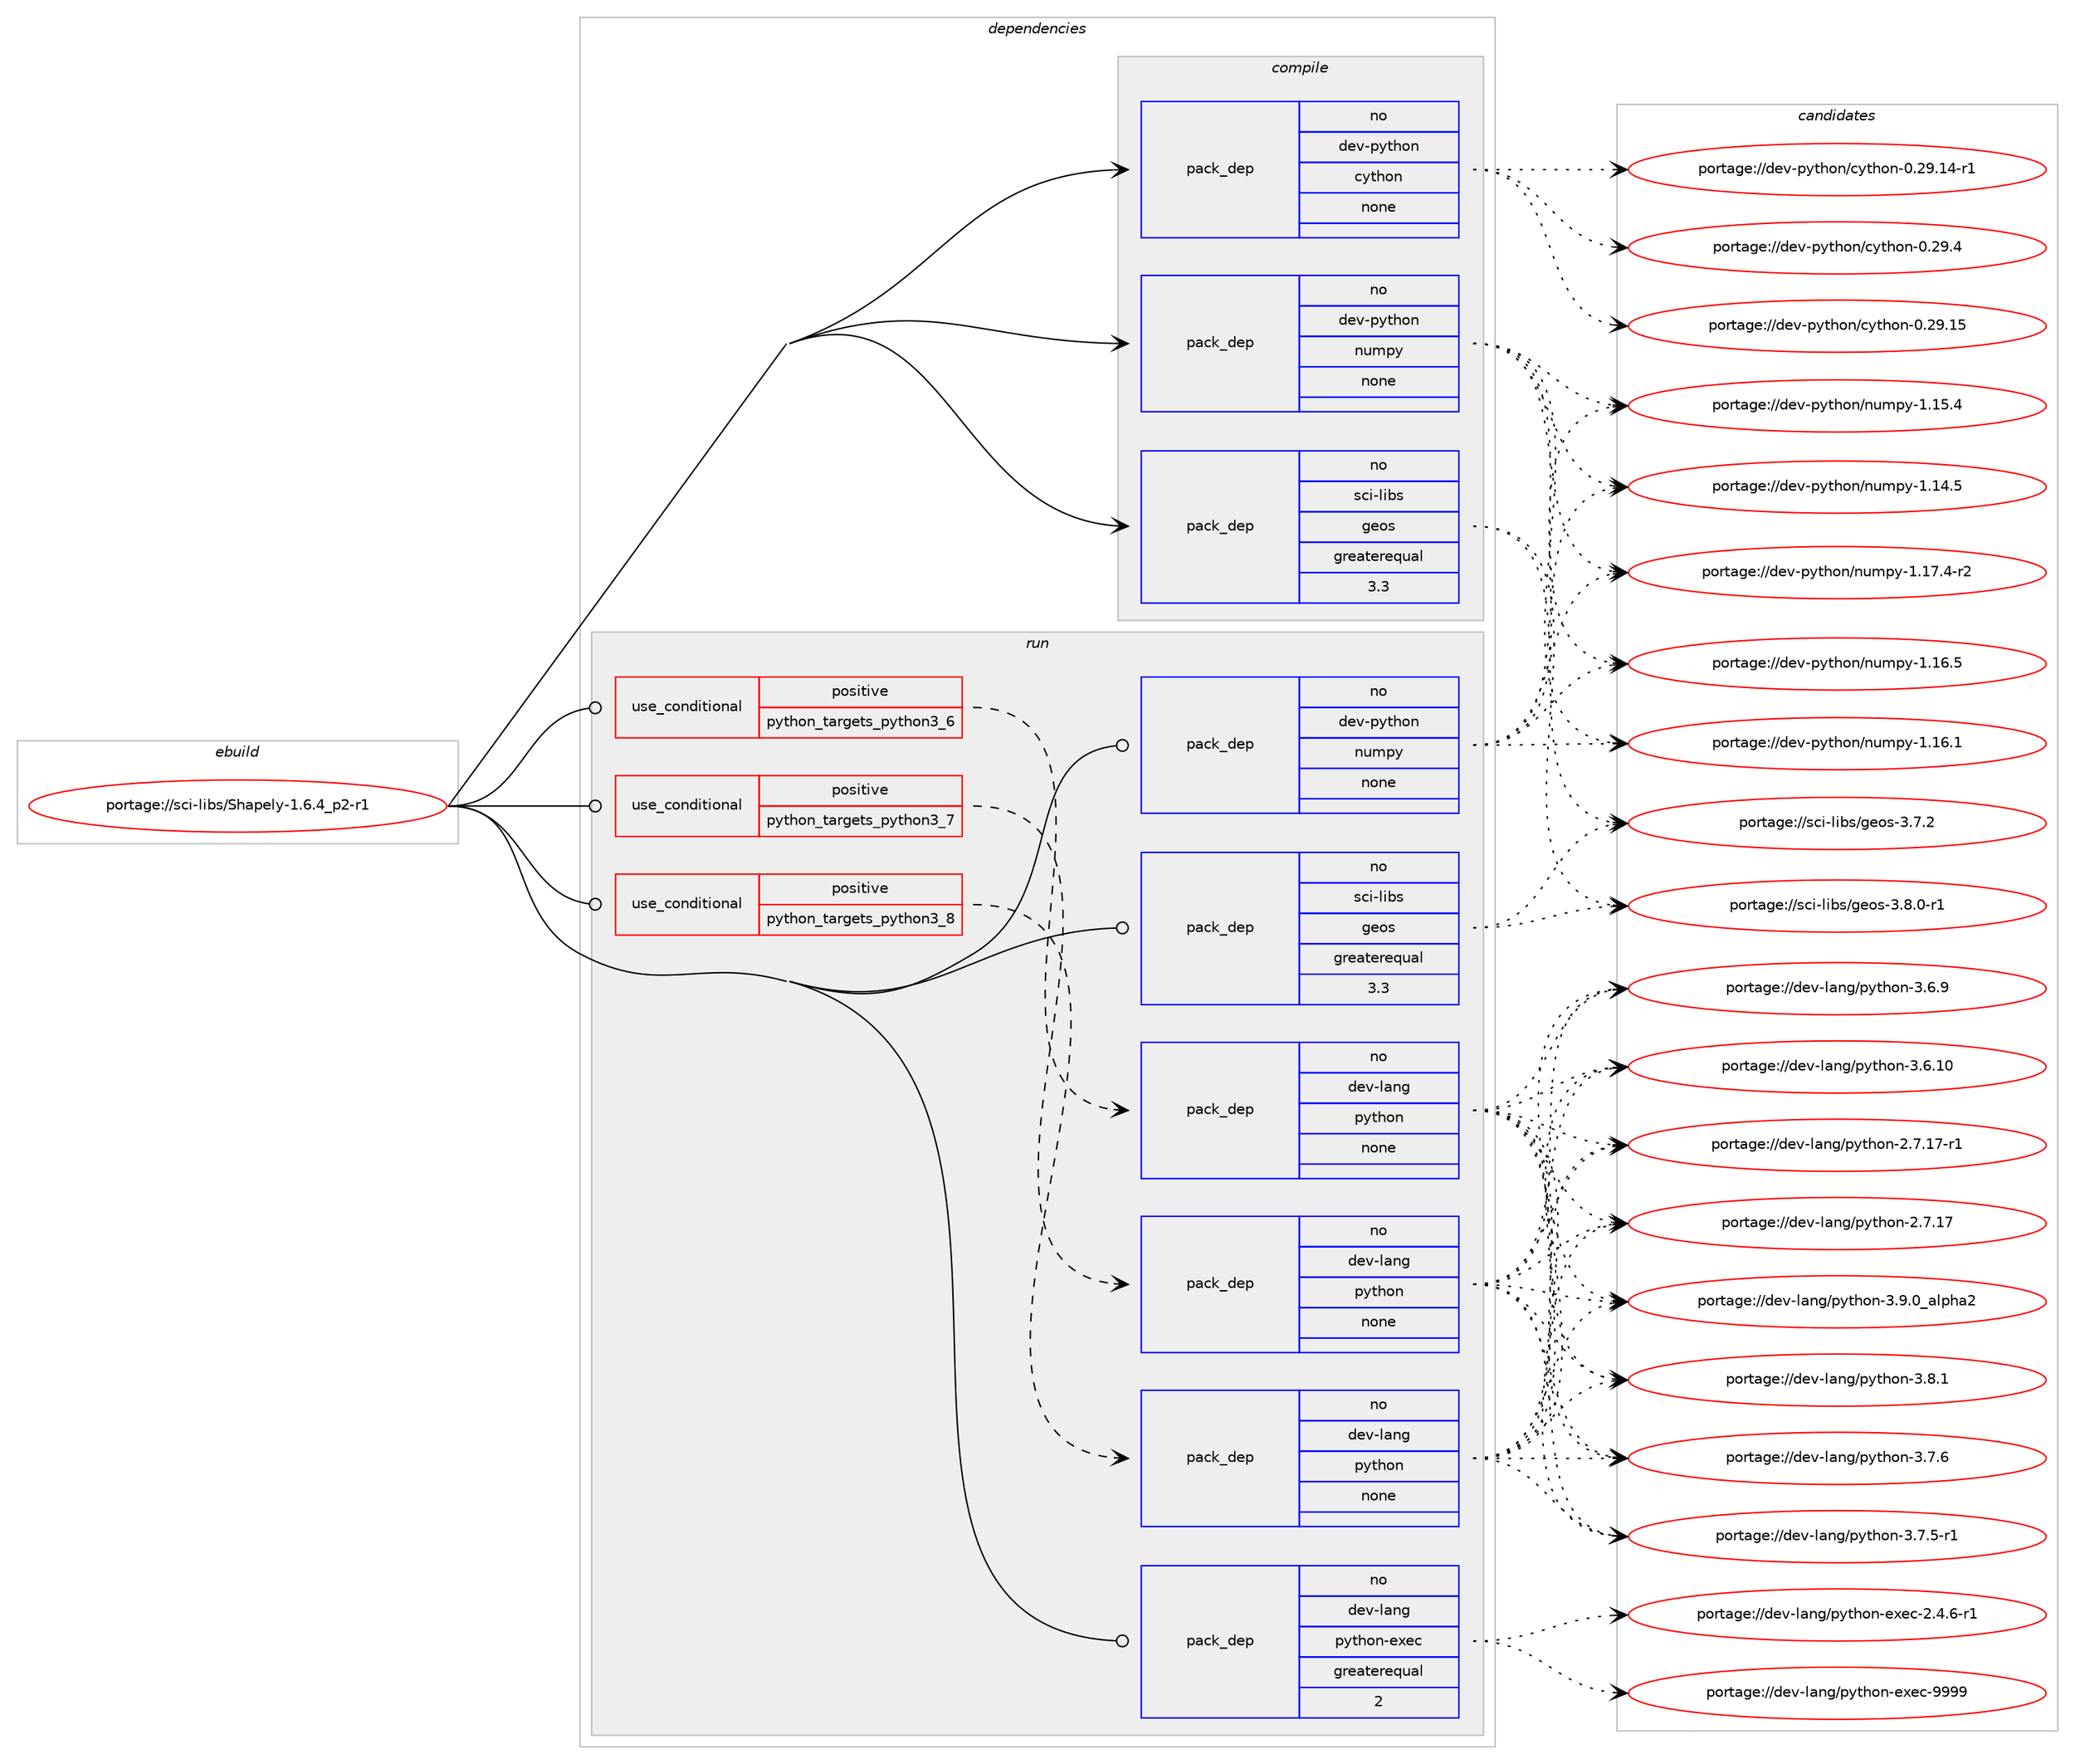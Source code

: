 digraph prolog {

# *************
# Graph options
# *************

newrank=true;
concentrate=true;
compound=true;
graph [rankdir=LR,fontname=Helvetica,fontsize=10,ranksep=1.5];#, ranksep=2.5, nodesep=0.2];
edge  [arrowhead=vee];
node  [fontname=Helvetica,fontsize=10];

# **********
# The ebuild
# **********

subgraph cluster_leftcol {
color=gray;
rank=same;
label=<<i>ebuild</i>>;
id [label="portage://sci-libs/Shapely-1.6.4_p2-r1", color=red, width=4, href="../sci-libs/Shapely-1.6.4_p2-r1.svg"];
}

# ****************
# The dependencies
# ****************

subgraph cluster_midcol {
color=gray;
label=<<i>dependencies</i>>;
subgraph cluster_compile {
fillcolor="#eeeeee";
style=filled;
label=<<i>compile</i>>;
subgraph pack72906 {
dependency93611 [label=<<TABLE BORDER="0" CELLBORDER="1" CELLSPACING="0" CELLPADDING="4" WIDTH="220"><TR><TD ROWSPAN="6" CELLPADDING="30">pack_dep</TD></TR><TR><TD WIDTH="110">no</TD></TR><TR><TD>dev-python</TD></TR><TR><TD>cython</TD></TR><TR><TD>none</TD></TR><TR><TD></TD></TR></TABLE>>, shape=none, color=blue];
}
id:e -> dependency93611:w [weight=20,style="solid",arrowhead="vee"];
subgraph pack72907 {
dependency93612 [label=<<TABLE BORDER="0" CELLBORDER="1" CELLSPACING="0" CELLPADDING="4" WIDTH="220"><TR><TD ROWSPAN="6" CELLPADDING="30">pack_dep</TD></TR><TR><TD WIDTH="110">no</TD></TR><TR><TD>dev-python</TD></TR><TR><TD>numpy</TD></TR><TR><TD>none</TD></TR><TR><TD></TD></TR></TABLE>>, shape=none, color=blue];
}
id:e -> dependency93612:w [weight=20,style="solid",arrowhead="vee"];
subgraph pack72908 {
dependency93613 [label=<<TABLE BORDER="0" CELLBORDER="1" CELLSPACING="0" CELLPADDING="4" WIDTH="220"><TR><TD ROWSPAN="6" CELLPADDING="30">pack_dep</TD></TR><TR><TD WIDTH="110">no</TD></TR><TR><TD>sci-libs</TD></TR><TR><TD>geos</TD></TR><TR><TD>greaterequal</TD></TR><TR><TD>3.3</TD></TR></TABLE>>, shape=none, color=blue];
}
id:e -> dependency93613:w [weight=20,style="solid",arrowhead="vee"];
}
subgraph cluster_compileandrun {
fillcolor="#eeeeee";
style=filled;
label=<<i>compile and run</i>>;
}
subgraph cluster_run {
fillcolor="#eeeeee";
style=filled;
label=<<i>run</i>>;
subgraph cond19121 {
dependency93614 [label=<<TABLE BORDER="0" CELLBORDER="1" CELLSPACING="0" CELLPADDING="4"><TR><TD ROWSPAN="3" CELLPADDING="10">use_conditional</TD></TR><TR><TD>positive</TD></TR><TR><TD>python_targets_python3_6</TD></TR></TABLE>>, shape=none, color=red];
subgraph pack72909 {
dependency93615 [label=<<TABLE BORDER="0" CELLBORDER="1" CELLSPACING="0" CELLPADDING="4" WIDTH="220"><TR><TD ROWSPAN="6" CELLPADDING="30">pack_dep</TD></TR><TR><TD WIDTH="110">no</TD></TR><TR><TD>dev-lang</TD></TR><TR><TD>python</TD></TR><TR><TD>none</TD></TR><TR><TD></TD></TR></TABLE>>, shape=none, color=blue];
}
dependency93614:e -> dependency93615:w [weight=20,style="dashed",arrowhead="vee"];
}
id:e -> dependency93614:w [weight=20,style="solid",arrowhead="odot"];
subgraph cond19122 {
dependency93616 [label=<<TABLE BORDER="0" CELLBORDER="1" CELLSPACING="0" CELLPADDING="4"><TR><TD ROWSPAN="3" CELLPADDING="10">use_conditional</TD></TR><TR><TD>positive</TD></TR><TR><TD>python_targets_python3_7</TD></TR></TABLE>>, shape=none, color=red];
subgraph pack72910 {
dependency93617 [label=<<TABLE BORDER="0" CELLBORDER="1" CELLSPACING="0" CELLPADDING="4" WIDTH="220"><TR><TD ROWSPAN="6" CELLPADDING="30">pack_dep</TD></TR><TR><TD WIDTH="110">no</TD></TR><TR><TD>dev-lang</TD></TR><TR><TD>python</TD></TR><TR><TD>none</TD></TR><TR><TD></TD></TR></TABLE>>, shape=none, color=blue];
}
dependency93616:e -> dependency93617:w [weight=20,style="dashed",arrowhead="vee"];
}
id:e -> dependency93616:w [weight=20,style="solid",arrowhead="odot"];
subgraph cond19123 {
dependency93618 [label=<<TABLE BORDER="0" CELLBORDER="1" CELLSPACING="0" CELLPADDING="4"><TR><TD ROWSPAN="3" CELLPADDING="10">use_conditional</TD></TR><TR><TD>positive</TD></TR><TR><TD>python_targets_python3_8</TD></TR></TABLE>>, shape=none, color=red];
subgraph pack72911 {
dependency93619 [label=<<TABLE BORDER="0" CELLBORDER="1" CELLSPACING="0" CELLPADDING="4" WIDTH="220"><TR><TD ROWSPAN="6" CELLPADDING="30">pack_dep</TD></TR><TR><TD WIDTH="110">no</TD></TR><TR><TD>dev-lang</TD></TR><TR><TD>python</TD></TR><TR><TD>none</TD></TR><TR><TD></TD></TR></TABLE>>, shape=none, color=blue];
}
dependency93618:e -> dependency93619:w [weight=20,style="dashed",arrowhead="vee"];
}
id:e -> dependency93618:w [weight=20,style="solid",arrowhead="odot"];
subgraph pack72912 {
dependency93620 [label=<<TABLE BORDER="0" CELLBORDER="1" CELLSPACING="0" CELLPADDING="4" WIDTH="220"><TR><TD ROWSPAN="6" CELLPADDING="30">pack_dep</TD></TR><TR><TD WIDTH="110">no</TD></TR><TR><TD>dev-lang</TD></TR><TR><TD>python-exec</TD></TR><TR><TD>greaterequal</TD></TR><TR><TD>2</TD></TR></TABLE>>, shape=none, color=blue];
}
id:e -> dependency93620:w [weight=20,style="solid",arrowhead="odot"];
subgraph pack72913 {
dependency93621 [label=<<TABLE BORDER="0" CELLBORDER="1" CELLSPACING="0" CELLPADDING="4" WIDTH="220"><TR><TD ROWSPAN="6" CELLPADDING="30">pack_dep</TD></TR><TR><TD WIDTH="110">no</TD></TR><TR><TD>dev-python</TD></TR><TR><TD>numpy</TD></TR><TR><TD>none</TD></TR><TR><TD></TD></TR></TABLE>>, shape=none, color=blue];
}
id:e -> dependency93621:w [weight=20,style="solid",arrowhead="odot"];
subgraph pack72914 {
dependency93622 [label=<<TABLE BORDER="0" CELLBORDER="1" CELLSPACING="0" CELLPADDING="4" WIDTH="220"><TR><TD ROWSPAN="6" CELLPADDING="30">pack_dep</TD></TR><TR><TD WIDTH="110">no</TD></TR><TR><TD>sci-libs</TD></TR><TR><TD>geos</TD></TR><TR><TD>greaterequal</TD></TR><TR><TD>3.3</TD></TR></TABLE>>, shape=none, color=blue];
}
id:e -> dependency93622:w [weight=20,style="solid",arrowhead="odot"];
}
}

# **************
# The candidates
# **************

subgraph cluster_choices {
rank=same;
color=gray;
label=<<i>candidates</i>>;

subgraph choice72906 {
color=black;
nodesep=1;
choice10010111845112121116104111110479912111610411111045484650574652 [label="portage://dev-python/cython-0.29.4", color=red, width=4,href="../dev-python/cython-0.29.4.svg"];
choice1001011184511212111610411111047991211161041111104548465057464953 [label="portage://dev-python/cython-0.29.15", color=red, width=4,href="../dev-python/cython-0.29.15.svg"];
choice10010111845112121116104111110479912111610411111045484650574649524511449 [label="portage://dev-python/cython-0.29.14-r1", color=red, width=4,href="../dev-python/cython-0.29.14-r1.svg"];
dependency93611:e -> choice10010111845112121116104111110479912111610411111045484650574652:w [style=dotted,weight="100"];
dependency93611:e -> choice1001011184511212111610411111047991211161041111104548465057464953:w [style=dotted,weight="100"];
dependency93611:e -> choice10010111845112121116104111110479912111610411111045484650574649524511449:w [style=dotted,weight="100"];
}
subgraph choice72907 {
color=black;
nodesep=1;
choice1001011184511212111610411111047110117109112121454946495546524511450 [label="portage://dev-python/numpy-1.17.4-r2", color=red, width=4,href="../dev-python/numpy-1.17.4-r2.svg"];
choice100101118451121211161041111104711011710911212145494649544653 [label="portage://dev-python/numpy-1.16.5", color=red, width=4,href="../dev-python/numpy-1.16.5.svg"];
choice100101118451121211161041111104711011710911212145494649544649 [label="portage://dev-python/numpy-1.16.1", color=red, width=4,href="../dev-python/numpy-1.16.1.svg"];
choice100101118451121211161041111104711011710911212145494649534652 [label="portage://dev-python/numpy-1.15.4", color=red, width=4,href="../dev-python/numpy-1.15.4.svg"];
choice100101118451121211161041111104711011710911212145494649524653 [label="portage://dev-python/numpy-1.14.5", color=red, width=4,href="../dev-python/numpy-1.14.5.svg"];
dependency93612:e -> choice1001011184511212111610411111047110117109112121454946495546524511450:w [style=dotted,weight="100"];
dependency93612:e -> choice100101118451121211161041111104711011710911212145494649544653:w [style=dotted,weight="100"];
dependency93612:e -> choice100101118451121211161041111104711011710911212145494649544649:w [style=dotted,weight="100"];
dependency93612:e -> choice100101118451121211161041111104711011710911212145494649534652:w [style=dotted,weight="100"];
dependency93612:e -> choice100101118451121211161041111104711011710911212145494649524653:w [style=dotted,weight="100"];
}
subgraph choice72908 {
color=black;
nodesep=1;
choice115991054510810598115471031011111154551465646484511449 [label="portage://sci-libs/geos-3.8.0-r1", color=red, width=4,href="../sci-libs/geos-3.8.0-r1.svg"];
choice11599105451081059811547103101111115455146554650 [label="portage://sci-libs/geos-3.7.2", color=red, width=4,href="../sci-libs/geos-3.7.2.svg"];
dependency93613:e -> choice115991054510810598115471031011111154551465646484511449:w [style=dotted,weight="100"];
dependency93613:e -> choice11599105451081059811547103101111115455146554650:w [style=dotted,weight="100"];
}
subgraph choice72909 {
color=black;
nodesep=1;
choice10010111845108971101034711212111610411111045514657464895971081121049750 [label="portage://dev-lang/python-3.9.0_alpha2", color=red, width=4,href="../dev-lang/python-3.9.0_alpha2.svg"];
choice100101118451089711010347112121116104111110455146564649 [label="portage://dev-lang/python-3.8.1", color=red, width=4,href="../dev-lang/python-3.8.1.svg"];
choice100101118451089711010347112121116104111110455146554654 [label="portage://dev-lang/python-3.7.6", color=red, width=4,href="../dev-lang/python-3.7.6.svg"];
choice1001011184510897110103471121211161041111104551465546534511449 [label="portage://dev-lang/python-3.7.5-r1", color=red, width=4,href="../dev-lang/python-3.7.5-r1.svg"];
choice100101118451089711010347112121116104111110455146544657 [label="portage://dev-lang/python-3.6.9", color=red, width=4,href="../dev-lang/python-3.6.9.svg"];
choice10010111845108971101034711212111610411111045514654464948 [label="portage://dev-lang/python-3.6.10", color=red, width=4,href="../dev-lang/python-3.6.10.svg"];
choice100101118451089711010347112121116104111110455046554649554511449 [label="portage://dev-lang/python-2.7.17-r1", color=red, width=4,href="../dev-lang/python-2.7.17-r1.svg"];
choice10010111845108971101034711212111610411111045504655464955 [label="portage://dev-lang/python-2.7.17", color=red, width=4,href="../dev-lang/python-2.7.17.svg"];
dependency93615:e -> choice10010111845108971101034711212111610411111045514657464895971081121049750:w [style=dotted,weight="100"];
dependency93615:e -> choice100101118451089711010347112121116104111110455146564649:w [style=dotted,weight="100"];
dependency93615:e -> choice100101118451089711010347112121116104111110455146554654:w [style=dotted,weight="100"];
dependency93615:e -> choice1001011184510897110103471121211161041111104551465546534511449:w [style=dotted,weight="100"];
dependency93615:e -> choice100101118451089711010347112121116104111110455146544657:w [style=dotted,weight="100"];
dependency93615:e -> choice10010111845108971101034711212111610411111045514654464948:w [style=dotted,weight="100"];
dependency93615:e -> choice100101118451089711010347112121116104111110455046554649554511449:w [style=dotted,weight="100"];
dependency93615:e -> choice10010111845108971101034711212111610411111045504655464955:w [style=dotted,weight="100"];
}
subgraph choice72910 {
color=black;
nodesep=1;
choice10010111845108971101034711212111610411111045514657464895971081121049750 [label="portage://dev-lang/python-3.9.0_alpha2", color=red, width=4,href="../dev-lang/python-3.9.0_alpha2.svg"];
choice100101118451089711010347112121116104111110455146564649 [label="portage://dev-lang/python-3.8.1", color=red, width=4,href="../dev-lang/python-3.8.1.svg"];
choice100101118451089711010347112121116104111110455146554654 [label="portage://dev-lang/python-3.7.6", color=red, width=4,href="../dev-lang/python-3.7.6.svg"];
choice1001011184510897110103471121211161041111104551465546534511449 [label="portage://dev-lang/python-3.7.5-r1", color=red, width=4,href="../dev-lang/python-3.7.5-r1.svg"];
choice100101118451089711010347112121116104111110455146544657 [label="portage://dev-lang/python-3.6.9", color=red, width=4,href="../dev-lang/python-3.6.9.svg"];
choice10010111845108971101034711212111610411111045514654464948 [label="portage://dev-lang/python-3.6.10", color=red, width=4,href="../dev-lang/python-3.6.10.svg"];
choice100101118451089711010347112121116104111110455046554649554511449 [label="portage://dev-lang/python-2.7.17-r1", color=red, width=4,href="../dev-lang/python-2.7.17-r1.svg"];
choice10010111845108971101034711212111610411111045504655464955 [label="portage://dev-lang/python-2.7.17", color=red, width=4,href="../dev-lang/python-2.7.17.svg"];
dependency93617:e -> choice10010111845108971101034711212111610411111045514657464895971081121049750:w [style=dotted,weight="100"];
dependency93617:e -> choice100101118451089711010347112121116104111110455146564649:w [style=dotted,weight="100"];
dependency93617:e -> choice100101118451089711010347112121116104111110455146554654:w [style=dotted,weight="100"];
dependency93617:e -> choice1001011184510897110103471121211161041111104551465546534511449:w [style=dotted,weight="100"];
dependency93617:e -> choice100101118451089711010347112121116104111110455146544657:w [style=dotted,weight="100"];
dependency93617:e -> choice10010111845108971101034711212111610411111045514654464948:w [style=dotted,weight="100"];
dependency93617:e -> choice100101118451089711010347112121116104111110455046554649554511449:w [style=dotted,weight="100"];
dependency93617:e -> choice10010111845108971101034711212111610411111045504655464955:w [style=dotted,weight="100"];
}
subgraph choice72911 {
color=black;
nodesep=1;
choice10010111845108971101034711212111610411111045514657464895971081121049750 [label="portage://dev-lang/python-3.9.0_alpha2", color=red, width=4,href="../dev-lang/python-3.9.0_alpha2.svg"];
choice100101118451089711010347112121116104111110455146564649 [label="portage://dev-lang/python-3.8.1", color=red, width=4,href="../dev-lang/python-3.8.1.svg"];
choice100101118451089711010347112121116104111110455146554654 [label="portage://dev-lang/python-3.7.6", color=red, width=4,href="../dev-lang/python-3.7.6.svg"];
choice1001011184510897110103471121211161041111104551465546534511449 [label="portage://dev-lang/python-3.7.5-r1", color=red, width=4,href="../dev-lang/python-3.7.5-r1.svg"];
choice100101118451089711010347112121116104111110455146544657 [label="portage://dev-lang/python-3.6.9", color=red, width=4,href="../dev-lang/python-3.6.9.svg"];
choice10010111845108971101034711212111610411111045514654464948 [label="portage://dev-lang/python-3.6.10", color=red, width=4,href="../dev-lang/python-3.6.10.svg"];
choice100101118451089711010347112121116104111110455046554649554511449 [label="portage://dev-lang/python-2.7.17-r1", color=red, width=4,href="../dev-lang/python-2.7.17-r1.svg"];
choice10010111845108971101034711212111610411111045504655464955 [label="portage://dev-lang/python-2.7.17", color=red, width=4,href="../dev-lang/python-2.7.17.svg"];
dependency93619:e -> choice10010111845108971101034711212111610411111045514657464895971081121049750:w [style=dotted,weight="100"];
dependency93619:e -> choice100101118451089711010347112121116104111110455146564649:w [style=dotted,weight="100"];
dependency93619:e -> choice100101118451089711010347112121116104111110455146554654:w [style=dotted,weight="100"];
dependency93619:e -> choice1001011184510897110103471121211161041111104551465546534511449:w [style=dotted,weight="100"];
dependency93619:e -> choice100101118451089711010347112121116104111110455146544657:w [style=dotted,weight="100"];
dependency93619:e -> choice10010111845108971101034711212111610411111045514654464948:w [style=dotted,weight="100"];
dependency93619:e -> choice100101118451089711010347112121116104111110455046554649554511449:w [style=dotted,weight="100"];
dependency93619:e -> choice10010111845108971101034711212111610411111045504655464955:w [style=dotted,weight="100"];
}
subgraph choice72912 {
color=black;
nodesep=1;
choice10010111845108971101034711212111610411111045101120101994557575757 [label="portage://dev-lang/python-exec-9999", color=red, width=4,href="../dev-lang/python-exec-9999.svg"];
choice10010111845108971101034711212111610411111045101120101994550465246544511449 [label="portage://dev-lang/python-exec-2.4.6-r1", color=red, width=4,href="../dev-lang/python-exec-2.4.6-r1.svg"];
dependency93620:e -> choice10010111845108971101034711212111610411111045101120101994557575757:w [style=dotted,weight="100"];
dependency93620:e -> choice10010111845108971101034711212111610411111045101120101994550465246544511449:w [style=dotted,weight="100"];
}
subgraph choice72913 {
color=black;
nodesep=1;
choice1001011184511212111610411111047110117109112121454946495546524511450 [label="portage://dev-python/numpy-1.17.4-r2", color=red, width=4,href="../dev-python/numpy-1.17.4-r2.svg"];
choice100101118451121211161041111104711011710911212145494649544653 [label="portage://dev-python/numpy-1.16.5", color=red, width=4,href="../dev-python/numpy-1.16.5.svg"];
choice100101118451121211161041111104711011710911212145494649544649 [label="portage://dev-python/numpy-1.16.1", color=red, width=4,href="../dev-python/numpy-1.16.1.svg"];
choice100101118451121211161041111104711011710911212145494649534652 [label="portage://dev-python/numpy-1.15.4", color=red, width=4,href="../dev-python/numpy-1.15.4.svg"];
choice100101118451121211161041111104711011710911212145494649524653 [label="portage://dev-python/numpy-1.14.5", color=red, width=4,href="../dev-python/numpy-1.14.5.svg"];
dependency93621:e -> choice1001011184511212111610411111047110117109112121454946495546524511450:w [style=dotted,weight="100"];
dependency93621:e -> choice100101118451121211161041111104711011710911212145494649544653:w [style=dotted,weight="100"];
dependency93621:e -> choice100101118451121211161041111104711011710911212145494649544649:w [style=dotted,weight="100"];
dependency93621:e -> choice100101118451121211161041111104711011710911212145494649534652:w [style=dotted,weight="100"];
dependency93621:e -> choice100101118451121211161041111104711011710911212145494649524653:w [style=dotted,weight="100"];
}
subgraph choice72914 {
color=black;
nodesep=1;
choice115991054510810598115471031011111154551465646484511449 [label="portage://sci-libs/geos-3.8.0-r1", color=red, width=4,href="../sci-libs/geos-3.8.0-r1.svg"];
choice11599105451081059811547103101111115455146554650 [label="portage://sci-libs/geos-3.7.2", color=red, width=4,href="../sci-libs/geos-3.7.2.svg"];
dependency93622:e -> choice115991054510810598115471031011111154551465646484511449:w [style=dotted,weight="100"];
dependency93622:e -> choice11599105451081059811547103101111115455146554650:w [style=dotted,weight="100"];
}
}

}
